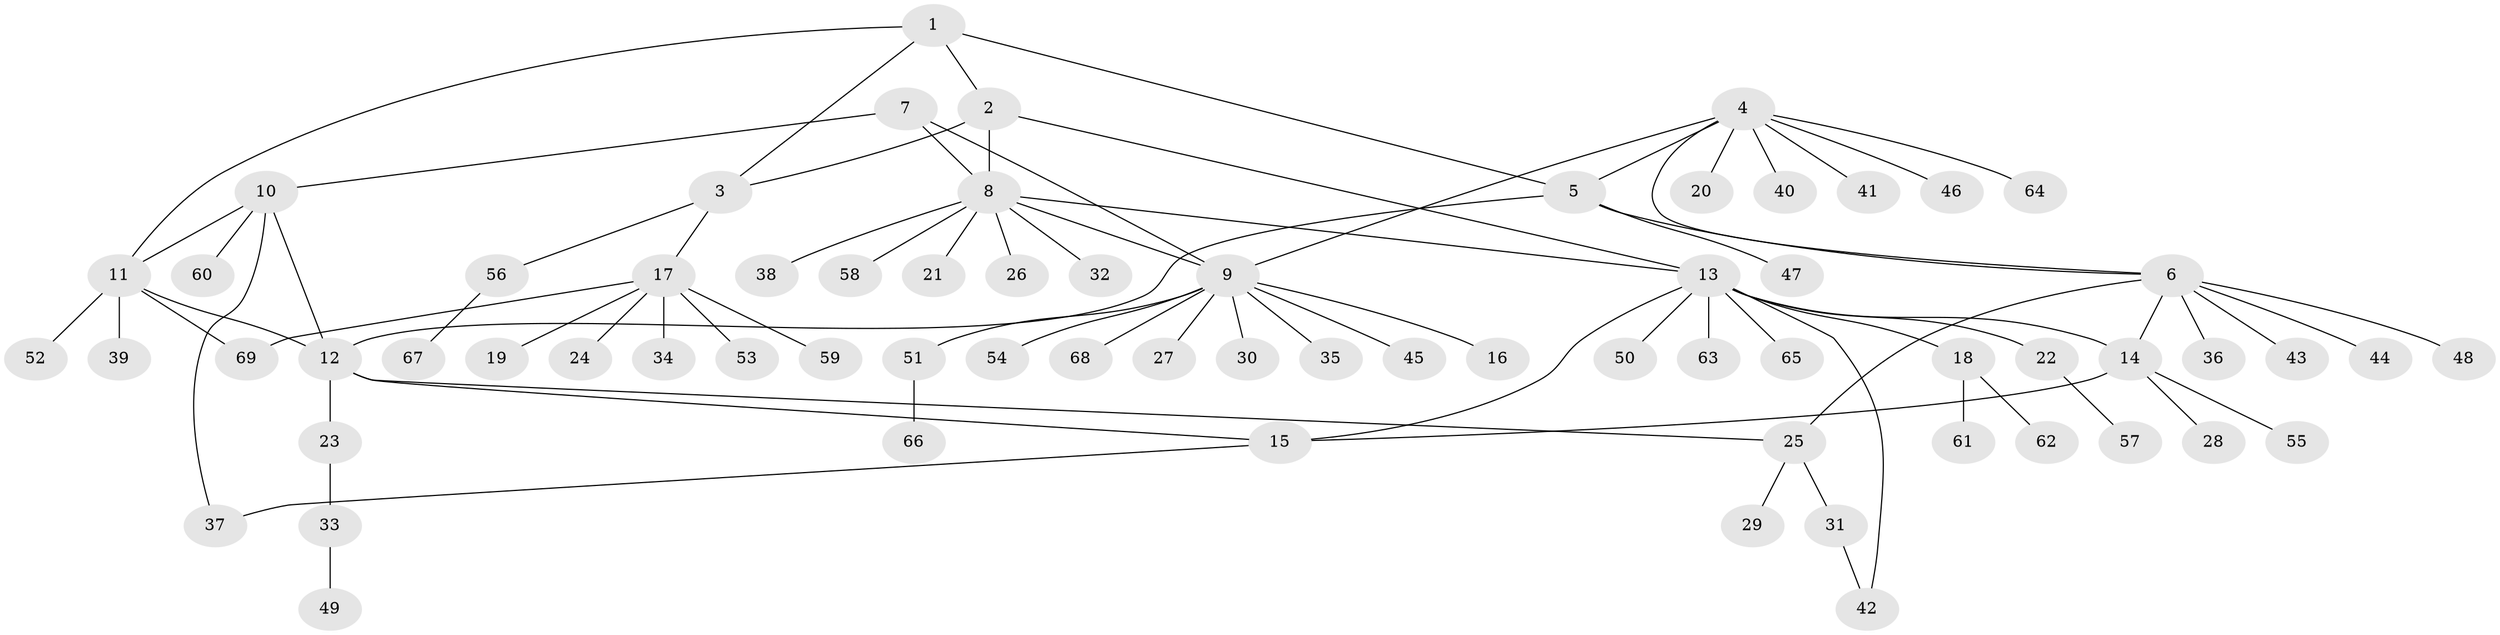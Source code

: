// Generated by graph-tools (version 1.1) at 2025/50/03/09/25 03:50:31]
// undirected, 69 vertices, 83 edges
graph export_dot {
graph [start="1"]
  node [color=gray90,style=filled];
  1;
  2;
  3;
  4;
  5;
  6;
  7;
  8;
  9;
  10;
  11;
  12;
  13;
  14;
  15;
  16;
  17;
  18;
  19;
  20;
  21;
  22;
  23;
  24;
  25;
  26;
  27;
  28;
  29;
  30;
  31;
  32;
  33;
  34;
  35;
  36;
  37;
  38;
  39;
  40;
  41;
  42;
  43;
  44;
  45;
  46;
  47;
  48;
  49;
  50;
  51;
  52;
  53;
  54;
  55;
  56;
  57;
  58;
  59;
  60;
  61;
  62;
  63;
  64;
  65;
  66;
  67;
  68;
  69;
  1 -- 2;
  1 -- 3;
  1 -- 5;
  1 -- 11;
  2 -- 3;
  2 -- 8;
  2 -- 13;
  3 -- 17;
  3 -- 56;
  4 -- 5;
  4 -- 6;
  4 -- 9;
  4 -- 20;
  4 -- 40;
  4 -- 41;
  4 -- 46;
  4 -- 64;
  5 -- 6;
  5 -- 12;
  5 -- 47;
  6 -- 14;
  6 -- 25;
  6 -- 36;
  6 -- 43;
  6 -- 44;
  6 -- 48;
  7 -- 8;
  7 -- 9;
  7 -- 10;
  8 -- 9;
  8 -- 13;
  8 -- 21;
  8 -- 26;
  8 -- 32;
  8 -- 38;
  8 -- 58;
  9 -- 16;
  9 -- 27;
  9 -- 30;
  9 -- 35;
  9 -- 45;
  9 -- 51;
  9 -- 54;
  9 -- 68;
  10 -- 11;
  10 -- 12;
  10 -- 37;
  10 -- 60;
  11 -- 12;
  11 -- 39;
  11 -- 52;
  11 -- 69;
  12 -- 15;
  12 -- 23;
  12 -- 25;
  13 -- 14;
  13 -- 15;
  13 -- 18;
  13 -- 22;
  13 -- 42;
  13 -- 50;
  13 -- 63;
  13 -- 65;
  14 -- 15;
  14 -- 28;
  14 -- 55;
  15 -- 37;
  17 -- 19;
  17 -- 24;
  17 -- 34;
  17 -- 53;
  17 -- 59;
  17 -- 69;
  18 -- 61;
  18 -- 62;
  22 -- 57;
  23 -- 33;
  25 -- 29;
  25 -- 31;
  31 -- 42;
  33 -- 49;
  51 -- 66;
  56 -- 67;
}
